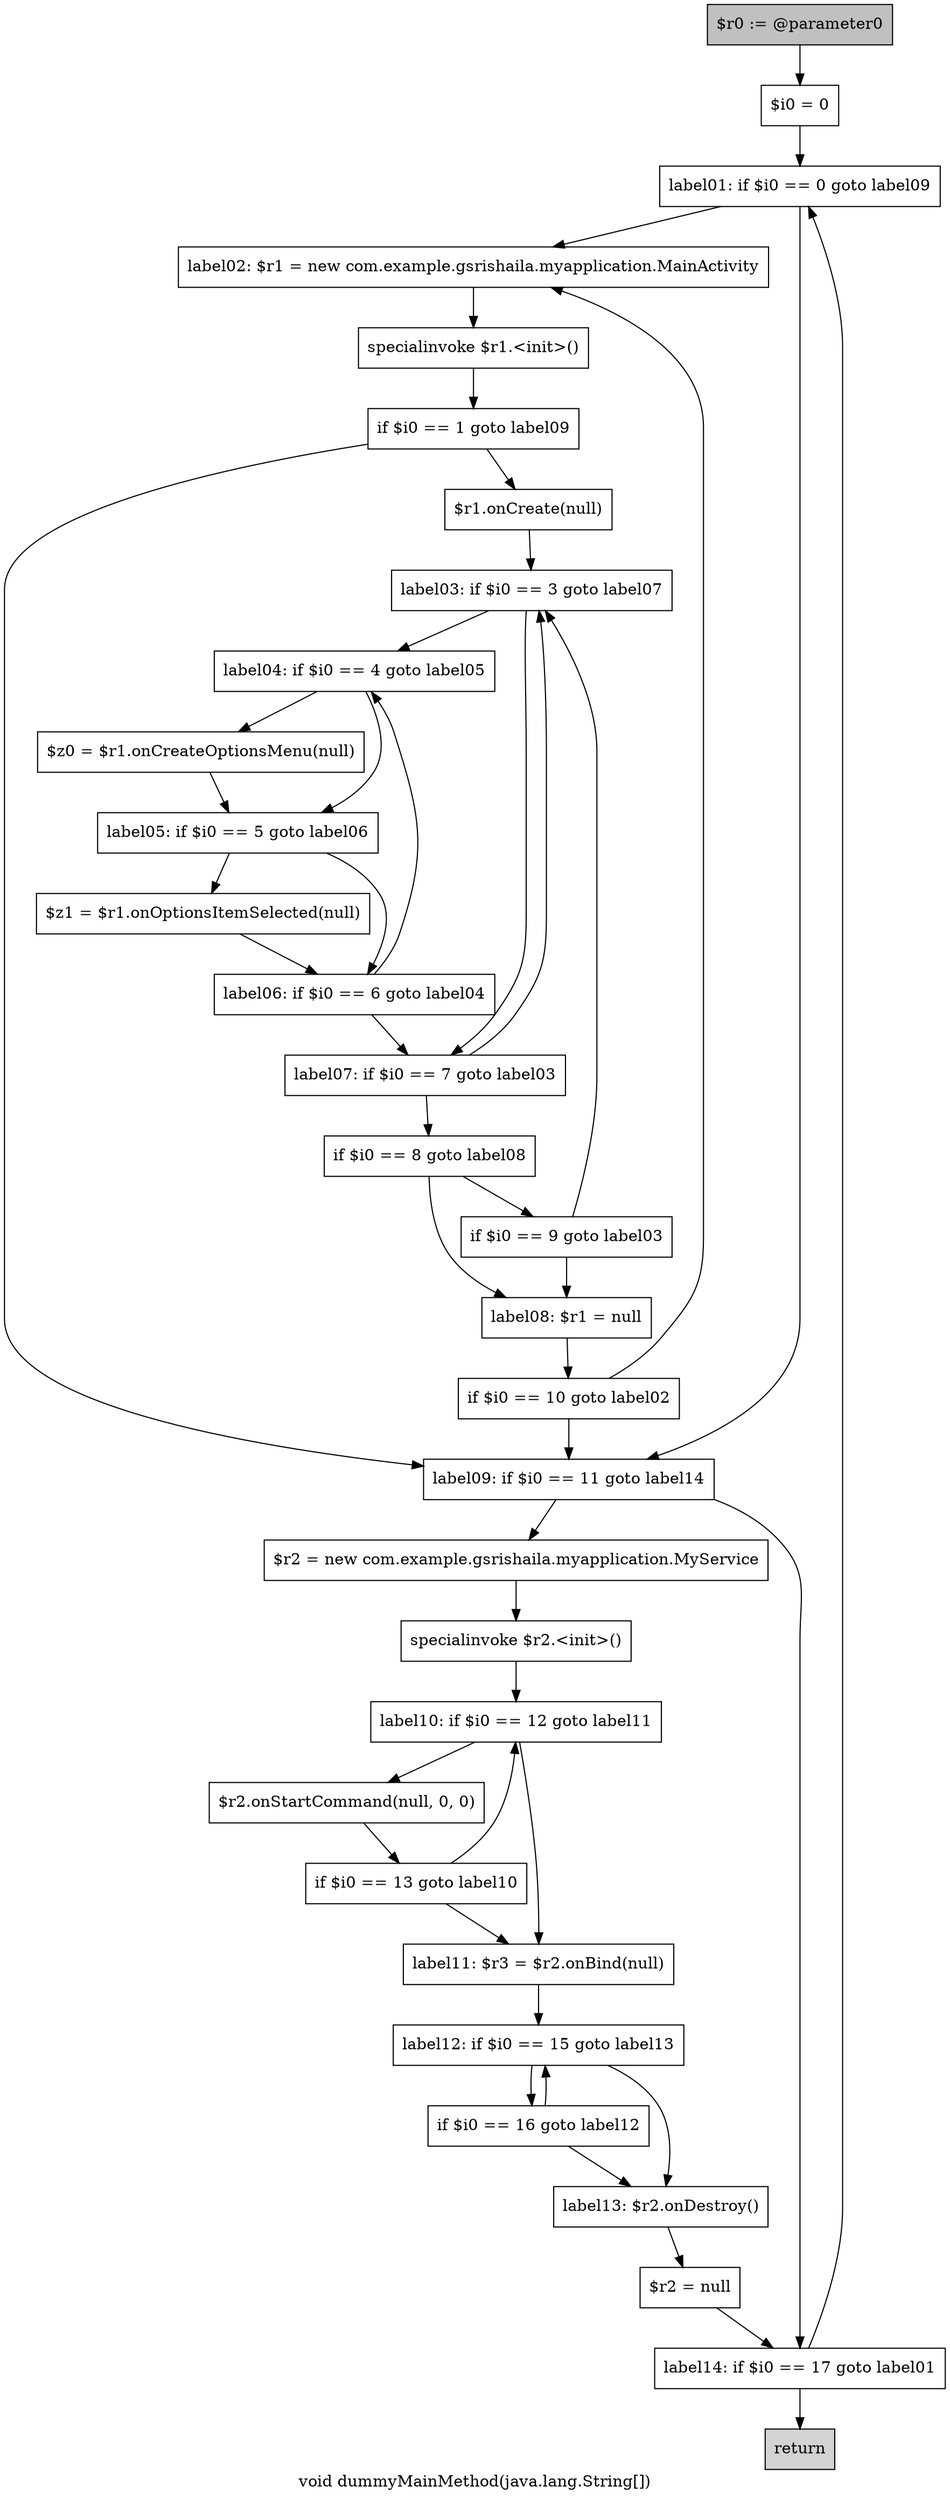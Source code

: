 digraph "void dummyMainMethod(java.lang.String[])" {
    label="void dummyMainMethod(java.lang.String[])";
    node [shape=box];
    "0" [style=filled,fillcolor=gray,label="$r0 := @parameter0",];
    "1" [label="$i0 = 0",];
    "0"->"1";
    "2" [label="label01: if $i0 == 0 goto label09",];
    "1"->"2";
    "3" [label="label02: $r1 = new com.example.gsrishaila.myapplication.MainActivity",];
    "2"->"3";
    "18" [label="label09: if $i0 == 11 goto label14",];
    "2"->"18";
    "4" [label="specialinvoke $r1.<init>()",];
    "3"->"4";
    "5" [label="if $i0 == 1 goto label09",];
    "4"->"5";
    "6" [label="$r1.onCreate(null)",];
    "5"->"6";
    "5"->"18";
    "7" [label="label03: if $i0 == 3 goto label07",];
    "6"->"7";
    "8" [label="label04: if $i0 == 4 goto label05",];
    "7"->"8";
    "13" [label="label07: if $i0 == 7 goto label03",];
    "7"->"13";
    "9" [label="$z0 = $r1.onCreateOptionsMenu(null)",];
    "8"->"9";
    "10" [label="label05: if $i0 == 5 goto label06",];
    "8"->"10";
    "9"->"10";
    "11" [label="$z1 = $r1.onOptionsItemSelected(null)",];
    "10"->"11";
    "12" [label="label06: if $i0 == 6 goto label04",];
    "10"->"12";
    "11"->"12";
    "12"->"8";
    "12"->"13";
    "13"->"7";
    "14" [label="if $i0 == 8 goto label08",];
    "13"->"14";
    "15" [label="if $i0 == 9 goto label03",];
    "14"->"15";
    "16" [label="label08: $r1 = null",];
    "14"->"16";
    "15"->"7";
    "15"->"16";
    "17" [label="if $i0 == 10 goto label02",];
    "16"->"17";
    "17"->"3";
    "17"->"18";
    "19" [label="$r2 = new com.example.gsrishaila.myapplication.MyService",];
    "18"->"19";
    "29" [label="label14: if $i0 == 17 goto label01",];
    "18"->"29";
    "20" [label="specialinvoke $r2.<init>()",];
    "19"->"20";
    "21" [label="label10: if $i0 == 12 goto label11",];
    "20"->"21";
    "22" [label="$r2.onStartCommand(null, 0, 0)",];
    "21"->"22";
    "24" [label="label11: $r3 = $r2.onBind(null)",];
    "21"->"24";
    "23" [label="if $i0 == 13 goto label10",];
    "22"->"23";
    "23"->"21";
    "23"->"24";
    "25" [label="label12: if $i0 == 15 goto label13",];
    "24"->"25";
    "26" [label="if $i0 == 16 goto label12",];
    "25"->"26";
    "27" [label="label13: $r2.onDestroy()",];
    "25"->"27";
    "26"->"25";
    "26"->"27";
    "28" [label="$r2 = null",];
    "27"->"28";
    "28"->"29";
    "29"->"2";
    "30" [style=filled,fillcolor=lightgray,label="return",];
    "29"->"30";
}
